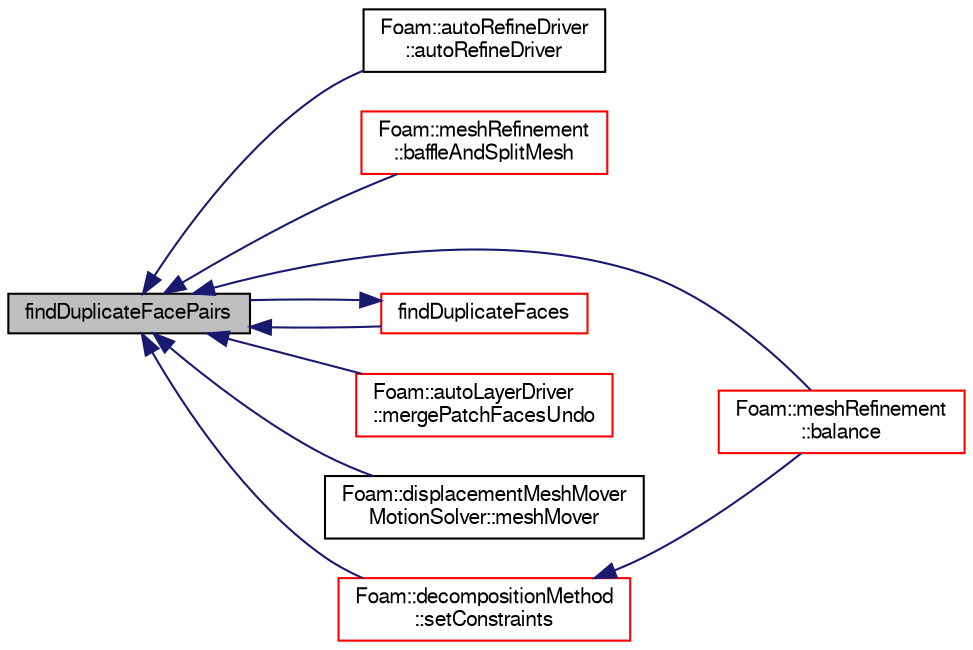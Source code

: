 digraph "findDuplicateFacePairs"
{
  bgcolor="transparent";
  edge [fontname="FreeSans",fontsize="10",labelfontname="FreeSans",labelfontsize="10"];
  node [fontname="FreeSans",fontsize="10",shape=record];
  rankdir="LR";
  Node294 [label="findDuplicateFacePairs",height=0.2,width=0.4,color="black", fillcolor="grey75", style="filled", fontcolor="black"];
  Node294 -> Node295 [dir="back",color="midnightblue",fontsize="10",style="solid",fontname="FreeSans"];
  Node295 [label="Foam::autoRefineDriver\l::autoRefineDriver",height=0.2,width=0.4,color="black",URL="$a24618.html#af542d9b25af177ac01de22c65266603e",tooltip="Construct from components. "];
  Node294 -> Node296 [dir="back",color="midnightblue",fontsize="10",style="solid",fontname="FreeSans"];
  Node296 [label="Foam::meshRefinement\l::baffleAndSplitMesh",height=0.2,width=0.4,color="red",URL="$a24662.html#acb8d36155594ec3a96e6b94925c85881",tooltip="Split off unreachable areas of mesh. "];
  Node294 -> Node301 [dir="back",color="midnightblue",fontsize="10",style="solid",fontname="FreeSans"];
  Node301 [label="Foam::meshRefinement\l::balance",height=0.2,width=0.4,color="red",URL="$a24662.html#a64feb4b7a4116efb2111d5adf88b50a3",tooltip="Redecompose according to cell count. "];
  Node294 -> Node303 [dir="back",color="midnightblue",fontsize="10",style="solid",fontname="FreeSans"];
  Node303 [label="findDuplicateFaces",height=0.2,width=0.4,color="red",URL="$a25198.html#a6a37b082fe46b394cc065a8dfa76f62c",tooltip="Helper routine to find baffles (two boundary faces using the. "];
  Node303 -> Node294 [dir="back",color="midnightblue",fontsize="10",style="solid",fontname="FreeSans"];
  Node294 -> Node306 [dir="back",color="midnightblue",fontsize="10",style="solid",fontname="FreeSans"];
  Node306 [label="Foam::autoLayerDriver\l::mergePatchFacesUndo",height=0.2,width=0.4,color="red",URL="$a24610.html#a84ecedbf634ce64d783a6ebf25a2efec",tooltip="Merge patch faces on same cell. "];
  Node294 -> Node308 [dir="back",color="midnightblue",fontsize="10",style="solid",fontname="FreeSans"];
  Node308 [label="Foam::displacementMeshMover\lMotionSolver::meshMover",height=0.2,width=0.4,color="black",URL="$a24646.html#a78a8dc311f0ab4993157828d0d3109f8"];
  Node294 -> Node309 [dir="back",color="midnightblue",fontsize="10",style="solid",fontname="FreeSans"];
  Node309 [label="Foam::decompositionMethod\l::setConstraints",height=0.2,width=0.4,color="red",URL="$a28594.html#a36608a91d1c00b41284eaf46b895387c",tooltip="Helper: extract constraints: "];
  Node309 -> Node301 [dir="back",color="midnightblue",fontsize="10",style="solid",fontname="FreeSans"];
}
